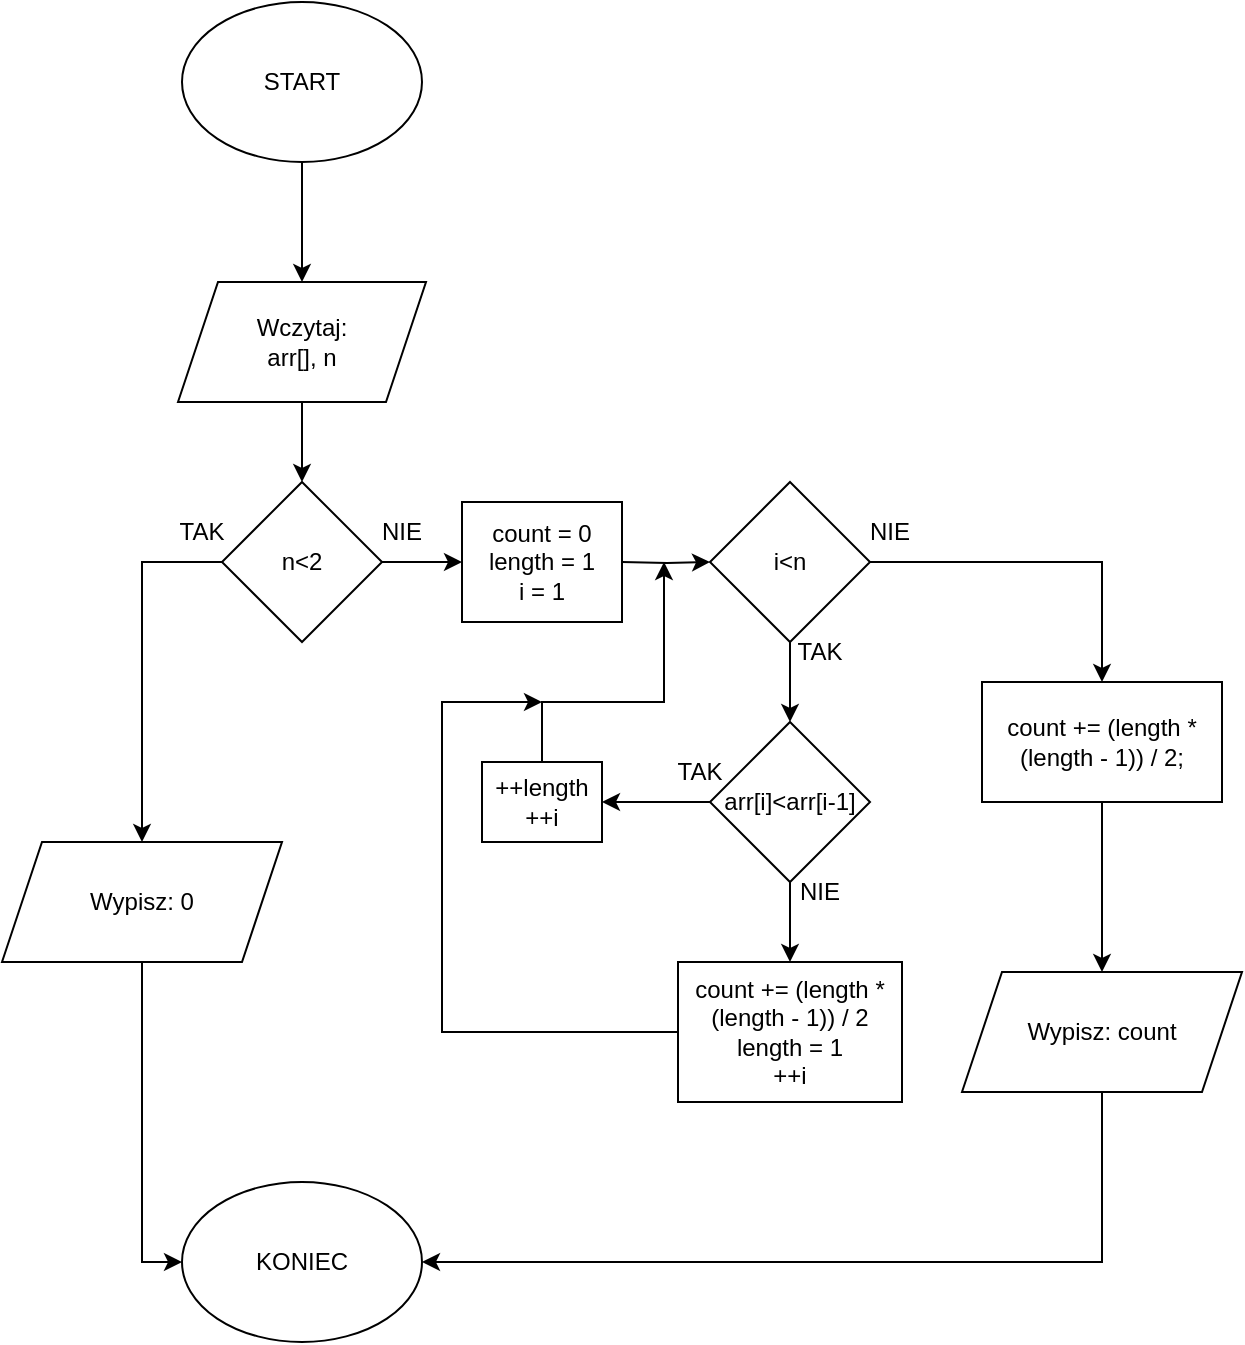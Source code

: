 <mxfile version="26.0.6">
  <diagram id="C5RBs43oDa-KdzZeNtuy" name="Page-1">
    <mxGraphModel dx="1393" dy="763" grid="1" gridSize="10" guides="1" tooltips="1" connect="1" arrows="1" fold="1" page="1" pageScale="1" pageWidth="827" pageHeight="1169" math="0" shadow="0">
      <root>
        <mxCell id="WIyWlLk6GJQsqaUBKTNV-0" />
        <mxCell id="WIyWlLk6GJQsqaUBKTNV-1" parent="WIyWlLk6GJQsqaUBKTNV-0" />
        <mxCell id="Xyt43jpgbzikZEA7ic4p-0" style="edgeStyle=orthogonalEdgeStyle;rounded=0;orthogonalLoop=1;jettySize=auto;html=1;entryX=0.5;entryY=0;entryDx=0;entryDy=0;" edge="1" parent="WIyWlLk6GJQsqaUBKTNV-1" source="Xyt43jpgbzikZEA7ic4p-1" target="Xyt43jpgbzikZEA7ic4p-3">
          <mxGeometry relative="1" as="geometry" />
        </mxCell>
        <mxCell id="Xyt43jpgbzikZEA7ic4p-1" value="START" style="ellipse;whiteSpace=wrap;html=1;" vertex="1" parent="WIyWlLk6GJQsqaUBKTNV-1">
          <mxGeometry x="150" y="70" width="120" height="80" as="geometry" />
        </mxCell>
        <mxCell id="Xyt43jpgbzikZEA7ic4p-9" style="edgeStyle=orthogonalEdgeStyle;rounded=0;orthogonalLoop=1;jettySize=auto;html=1;entryX=0.5;entryY=0;entryDx=0;entryDy=0;" edge="1" parent="WIyWlLk6GJQsqaUBKTNV-1" source="Xyt43jpgbzikZEA7ic4p-3" target="Xyt43jpgbzikZEA7ic4p-4">
          <mxGeometry relative="1" as="geometry" />
        </mxCell>
        <mxCell id="Xyt43jpgbzikZEA7ic4p-3" value="Wczytaj:&lt;div&gt;arr[], n&lt;/div&gt;" style="shape=parallelogram;perimeter=parallelogramPerimeter;whiteSpace=wrap;html=1;fixedSize=1;align=center;" vertex="1" parent="WIyWlLk6GJQsqaUBKTNV-1">
          <mxGeometry x="148" y="210" width="124" height="60" as="geometry" />
        </mxCell>
        <mxCell id="Xyt43jpgbzikZEA7ic4p-11" style="edgeStyle=orthogonalEdgeStyle;rounded=0;orthogonalLoop=1;jettySize=auto;html=1;" edge="1" parent="WIyWlLk6GJQsqaUBKTNV-1" source="Xyt43jpgbzikZEA7ic4p-4" target="Xyt43jpgbzikZEA7ic4p-10">
          <mxGeometry relative="1" as="geometry">
            <Array as="points">
              <mxPoint x="130" y="350" />
            </Array>
          </mxGeometry>
        </mxCell>
        <mxCell id="Xyt43jpgbzikZEA7ic4p-4" value="n&amp;lt;2" style="rhombus;whiteSpace=wrap;html=1;" vertex="1" parent="WIyWlLk6GJQsqaUBKTNV-1">
          <mxGeometry x="170" y="310" width="80" height="80" as="geometry" />
        </mxCell>
        <mxCell id="Xyt43jpgbzikZEA7ic4p-5" value="TAK" style="text;html=1;align=center;verticalAlign=middle;whiteSpace=wrap;rounded=0;" vertex="1" parent="WIyWlLk6GJQsqaUBKTNV-1">
          <mxGeometry x="130" y="320" width="60" height="30" as="geometry" />
        </mxCell>
        <mxCell id="Xyt43jpgbzikZEA7ic4p-6" value="NIE" style="text;html=1;align=center;verticalAlign=middle;whiteSpace=wrap;rounded=0;" vertex="1" parent="WIyWlLk6GJQsqaUBKTNV-1">
          <mxGeometry x="230" y="320" width="60" height="30" as="geometry" />
        </mxCell>
        <mxCell id="Xyt43jpgbzikZEA7ic4p-7" value="" style="endArrow=classic;html=1;rounded=0;exitX=0;exitY=1;exitDx=0;exitDy=0;entryX=0;entryY=0.5;entryDx=0;entryDy=0;" edge="1" parent="WIyWlLk6GJQsqaUBKTNV-1" target="Xyt43jpgbzikZEA7ic4p-8">
          <mxGeometry width="50" height="50" relative="1" as="geometry">
            <mxPoint x="250" y="350" as="sourcePoint" />
            <mxPoint x="372" y="350" as="targetPoint" />
          </mxGeometry>
        </mxCell>
        <mxCell id="Xyt43jpgbzikZEA7ic4p-8" value="count = 0&lt;div&gt;length = 1&lt;/div&gt;&lt;div&gt;i = 1&lt;/div&gt;" style="rounded=0;whiteSpace=wrap;html=1;" vertex="1" parent="WIyWlLk6GJQsqaUBKTNV-1">
          <mxGeometry x="290" y="320" width="80" height="60" as="geometry" />
        </mxCell>
        <mxCell id="Xyt43jpgbzikZEA7ic4p-13" style="edgeStyle=orthogonalEdgeStyle;rounded=0;orthogonalLoop=1;jettySize=auto;html=1;entryX=0;entryY=0.5;entryDx=0;entryDy=0;" edge="1" parent="WIyWlLk6GJQsqaUBKTNV-1" source="Xyt43jpgbzikZEA7ic4p-10" target="Xyt43jpgbzikZEA7ic4p-12">
          <mxGeometry relative="1" as="geometry" />
        </mxCell>
        <mxCell id="Xyt43jpgbzikZEA7ic4p-10" value="Wypisz: 0" style="shape=parallelogram;perimeter=parallelogramPerimeter;whiteSpace=wrap;html=1;fixedSize=1;" vertex="1" parent="WIyWlLk6GJQsqaUBKTNV-1">
          <mxGeometry x="60" y="490" width="140" height="60" as="geometry" />
        </mxCell>
        <mxCell id="Xyt43jpgbzikZEA7ic4p-12" value="KONIEC" style="ellipse;whiteSpace=wrap;html=1;" vertex="1" parent="WIyWlLk6GJQsqaUBKTNV-1">
          <mxGeometry x="150" y="660" width="120" height="80" as="geometry" />
        </mxCell>
        <mxCell id="Xyt43jpgbzikZEA7ic4p-14" style="edgeStyle=orthogonalEdgeStyle;rounded=0;orthogonalLoop=1;jettySize=auto;html=1;entryX=0;entryY=0.5;entryDx=0;entryDy=0;" edge="1" parent="WIyWlLk6GJQsqaUBKTNV-1" target="Xyt43jpgbzikZEA7ic4p-17">
          <mxGeometry relative="1" as="geometry">
            <mxPoint x="370" y="350" as="sourcePoint" />
          </mxGeometry>
        </mxCell>
        <mxCell id="Xyt43jpgbzikZEA7ic4p-30" style="edgeStyle=orthogonalEdgeStyle;rounded=0;orthogonalLoop=1;jettySize=auto;html=1;" edge="1" parent="WIyWlLk6GJQsqaUBKTNV-1" source="Xyt43jpgbzikZEA7ic4p-33" target="Xyt43jpgbzikZEA7ic4p-28">
          <mxGeometry relative="1" as="geometry" />
        </mxCell>
        <mxCell id="Xyt43jpgbzikZEA7ic4p-31" style="edgeStyle=orthogonalEdgeStyle;rounded=0;orthogonalLoop=1;jettySize=auto;html=1;entryX=0.5;entryY=0;entryDx=0;entryDy=0;" edge="1" parent="WIyWlLk6GJQsqaUBKTNV-1" source="Xyt43jpgbzikZEA7ic4p-17" target="Xyt43jpgbzikZEA7ic4p-20">
          <mxGeometry relative="1" as="geometry" />
        </mxCell>
        <mxCell id="Xyt43jpgbzikZEA7ic4p-17" value="i&amp;lt;n" style="rhombus;whiteSpace=wrap;html=1;" vertex="1" parent="WIyWlLk6GJQsqaUBKTNV-1">
          <mxGeometry x="414" y="310" width="80" height="80" as="geometry" />
        </mxCell>
        <mxCell id="Xyt43jpgbzikZEA7ic4p-18" value="NIE" style="text;html=1;align=center;verticalAlign=middle;whiteSpace=wrap;rounded=0;" vertex="1" parent="WIyWlLk6GJQsqaUBKTNV-1">
          <mxGeometry x="474" y="320" width="60" height="30" as="geometry" />
        </mxCell>
        <mxCell id="Xyt43jpgbzikZEA7ic4p-38" style="edgeStyle=orthogonalEdgeStyle;rounded=0;orthogonalLoop=1;jettySize=auto;html=1;entryX=1;entryY=0.5;entryDx=0;entryDy=0;" edge="1" parent="WIyWlLk6GJQsqaUBKTNV-1" source="Xyt43jpgbzikZEA7ic4p-20" target="Xyt43jpgbzikZEA7ic4p-37">
          <mxGeometry relative="1" as="geometry" />
        </mxCell>
        <mxCell id="Xyt43jpgbzikZEA7ic4p-20" value="arr[i]&amp;lt;arr[i-1]" style="rhombus;whiteSpace=wrap;html=1;" vertex="1" parent="WIyWlLk6GJQsqaUBKTNV-1">
          <mxGeometry x="414" y="430" width="80" height="80" as="geometry" />
        </mxCell>
        <mxCell id="Xyt43jpgbzikZEA7ic4p-21" value="TAK" style="text;html=1;align=center;verticalAlign=middle;whiteSpace=wrap;rounded=0;" vertex="1" parent="WIyWlLk6GJQsqaUBKTNV-1">
          <mxGeometry x="439" y="380" width="60" height="30" as="geometry" />
        </mxCell>
        <mxCell id="Xyt43jpgbzikZEA7ic4p-22" value="NIE" style="text;html=1;align=center;verticalAlign=middle;whiteSpace=wrap;rounded=0;" vertex="1" parent="WIyWlLk6GJQsqaUBKTNV-1">
          <mxGeometry x="439" y="500" width="60" height="30" as="geometry" />
        </mxCell>
        <mxCell id="Xyt43jpgbzikZEA7ic4p-32" style="edgeStyle=orthogonalEdgeStyle;rounded=0;orthogonalLoop=1;jettySize=auto;html=1;entryX=1;entryY=0.5;entryDx=0;entryDy=0;exitX=0.5;exitY=1;exitDx=0;exitDy=0;" edge="1" parent="WIyWlLk6GJQsqaUBKTNV-1" source="Xyt43jpgbzikZEA7ic4p-28" target="Xyt43jpgbzikZEA7ic4p-12">
          <mxGeometry relative="1" as="geometry">
            <Array as="points">
              <mxPoint x="610" y="700" />
            </Array>
          </mxGeometry>
        </mxCell>
        <mxCell id="Xyt43jpgbzikZEA7ic4p-28" value="Wypisz: count" style="shape=parallelogram;perimeter=parallelogramPerimeter;whiteSpace=wrap;html=1;fixedSize=1;" vertex="1" parent="WIyWlLk6GJQsqaUBKTNV-1">
          <mxGeometry x="540" y="555" width="140" height="60" as="geometry" />
        </mxCell>
        <mxCell id="Xyt43jpgbzikZEA7ic4p-34" value="" style="edgeStyle=orthogonalEdgeStyle;rounded=0;orthogonalLoop=1;jettySize=auto;html=1;" edge="1" parent="WIyWlLk6GJQsqaUBKTNV-1" source="Xyt43jpgbzikZEA7ic4p-17" target="Xyt43jpgbzikZEA7ic4p-33">
          <mxGeometry relative="1" as="geometry">
            <mxPoint x="510" y="350" as="sourcePoint" />
            <mxPoint x="620" y="580" as="targetPoint" />
          </mxGeometry>
        </mxCell>
        <mxCell id="Xyt43jpgbzikZEA7ic4p-33" value="count += (length * (length - 1)) / 2;" style="rounded=0;whiteSpace=wrap;html=1;" vertex="1" parent="WIyWlLk6GJQsqaUBKTNV-1">
          <mxGeometry x="550" y="410" width="120" height="60" as="geometry" />
        </mxCell>
        <mxCell id="Xyt43jpgbzikZEA7ic4p-36" value="" style="edgeStyle=orthogonalEdgeStyle;rounded=0;orthogonalLoop=1;jettySize=auto;html=1;entryX=0.5;entryY=0;entryDx=0;entryDy=0;" edge="1" parent="WIyWlLk6GJQsqaUBKTNV-1" source="Xyt43jpgbzikZEA7ic4p-20" target="Xyt43jpgbzikZEA7ic4p-35">
          <mxGeometry relative="1" as="geometry">
            <mxPoint x="454" y="510" as="sourcePoint" />
            <mxPoint x="454" y="550" as="targetPoint" />
          </mxGeometry>
        </mxCell>
        <mxCell id="Xyt43jpgbzikZEA7ic4p-41" style="edgeStyle=orthogonalEdgeStyle;rounded=0;orthogonalLoop=1;jettySize=auto;html=1;" edge="1" parent="WIyWlLk6GJQsqaUBKTNV-1" source="Xyt43jpgbzikZEA7ic4p-35">
          <mxGeometry relative="1" as="geometry">
            <mxPoint x="330" y="420" as="targetPoint" />
            <Array as="points">
              <mxPoint x="280" y="585" />
              <mxPoint x="280" y="420" />
            </Array>
          </mxGeometry>
        </mxCell>
        <mxCell id="Xyt43jpgbzikZEA7ic4p-35" value="count += (length * (length - 1)) / 2&lt;div&gt;length = 1&lt;br&gt;++i&lt;/div&gt;" style="rounded=0;whiteSpace=wrap;html=1;" vertex="1" parent="WIyWlLk6GJQsqaUBKTNV-1">
          <mxGeometry x="398" y="550" width="112" height="70" as="geometry" />
        </mxCell>
        <mxCell id="Xyt43jpgbzikZEA7ic4p-39" style="edgeStyle=orthogonalEdgeStyle;rounded=0;orthogonalLoop=1;jettySize=auto;html=1;" edge="1" parent="WIyWlLk6GJQsqaUBKTNV-1" source="Xyt43jpgbzikZEA7ic4p-37">
          <mxGeometry relative="1" as="geometry">
            <mxPoint x="391" y="350" as="targetPoint" />
            <Array as="points">
              <mxPoint x="330" y="420" />
              <mxPoint x="391" y="420" />
            </Array>
          </mxGeometry>
        </mxCell>
        <mxCell id="Xyt43jpgbzikZEA7ic4p-37" value="++length&lt;br&gt;++i" style="rounded=0;whiteSpace=wrap;html=1;" vertex="1" parent="WIyWlLk6GJQsqaUBKTNV-1">
          <mxGeometry x="300" y="450" width="60" height="40" as="geometry" />
        </mxCell>
        <mxCell id="Xyt43jpgbzikZEA7ic4p-40" value="TAK" style="text;html=1;align=center;verticalAlign=middle;whiteSpace=wrap;rounded=0;" vertex="1" parent="WIyWlLk6GJQsqaUBKTNV-1">
          <mxGeometry x="379" y="440" width="60" height="30" as="geometry" />
        </mxCell>
      </root>
    </mxGraphModel>
  </diagram>
</mxfile>
